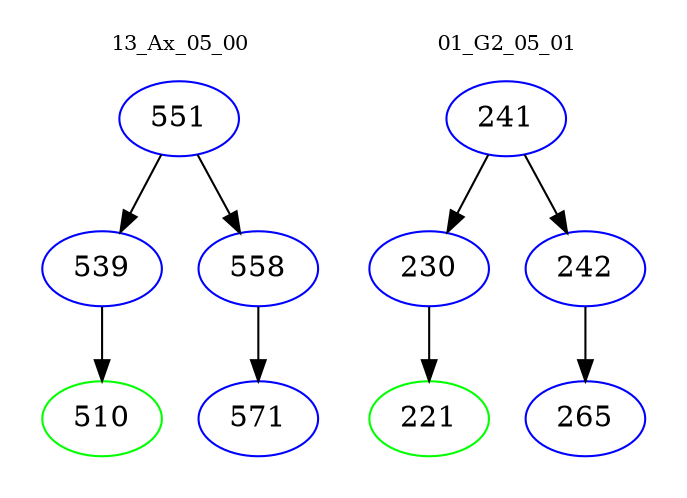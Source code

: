 digraph{
subgraph cluster_0 {
color = white
label = "13_Ax_05_00";
fontsize=10;
T0_551 [label="551", color="blue"]
T0_551 -> T0_539 [color="black"]
T0_539 [label="539", color="blue"]
T0_539 -> T0_510 [color="black"]
T0_510 [label="510", color="green"]
T0_551 -> T0_558 [color="black"]
T0_558 [label="558", color="blue"]
T0_558 -> T0_571 [color="black"]
T0_571 [label="571", color="blue"]
}
subgraph cluster_1 {
color = white
label = "01_G2_05_01";
fontsize=10;
T1_241 [label="241", color="blue"]
T1_241 -> T1_230 [color="black"]
T1_230 [label="230", color="blue"]
T1_230 -> T1_221 [color="black"]
T1_221 [label="221", color="green"]
T1_241 -> T1_242 [color="black"]
T1_242 [label="242", color="blue"]
T1_242 -> T1_265 [color="black"]
T1_265 [label="265", color="blue"]
}
}
